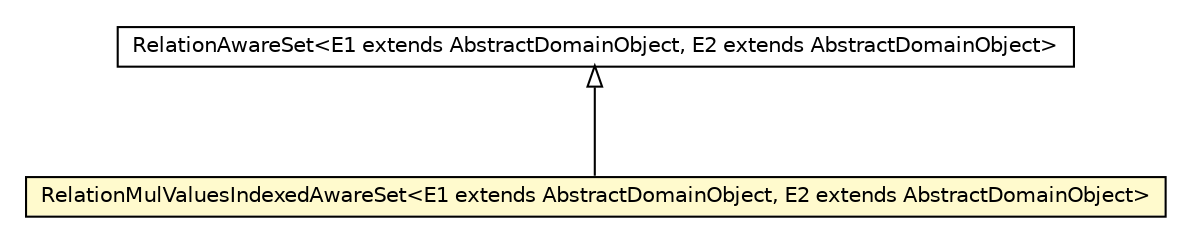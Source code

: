 #!/usr/local/bin/dot
#
# Class diagram 
# Generated by UMLGraph version 5.1 (http://www.umlgraph.org/)
#

digraph G {
	edge [fontname="Helvetica",fontsize=10,labelfontname="Helvetica",labelfontsize=10];
	node [fontname="Helvetica",fontsize=10,shape=plaintext];
	nodesep=0.25;
	ranksep=0.5;
	// pt.ist.fenixframework.dml.RelationMulValuesIndexedAwareSet<E1 extends pt.ist.fenixframework.core.AbstractDomainObject, E2 extends pt.ist.fenixframework.core.AbstractDomainObject>
	c37621 [label=<<table title="pt.ist.fenixframework.dml.RelationMulValuesIndexedAwareSet" border="0" cellborder="1" cellspacing="0" cellpadding="2" port="p" bgcolor="lemonChiffon" href="./RelationMulValuesIndexedAwareSet.html">
		<tr><td><table border="0" cellspacing="0" cellpadding="1">
<tr><td align="center" balign="center"> RelationMulValuesIndexedAwareSet&lt;E1 extends AbstractDomainObject, E2 extends AbstractDomainObject&gt; </td></tr>
		</table></td></tr>
		</table>>, fontname="Helvetica", fontcolor="black", fontsize=10.0];
	// pt.ist.fenixframework.dml.runtime.RelationAwareSet<E1 extends pt.ist.fenixframework.core.AbstractDomainObject, E2 extends pt.ist.fenixframework.core.AbstractDomainObject>
	c37658 [label=<<table title="pt.ist.fenixframework.dml.runtime.RelationAwareSet" border="0" cellborder="1" cellspacing="0" cellpadding="2" port="p" href="./runtime/RelationAwareSet.html">
		<tr><td><table border="0" cellspacing="0" cellpadding="1">
<tr><td align="center" balign="center"> RelationAwareSet&lt;E1 extends AbstractDomainObject, E2 extends AbstractDomainObject&gt; </td></tr>
		</table></td></tr>
		</table>>, fontname="Helvetica", fontcolor="black", fontsize=10.0];
	//pt.ist.fenixframework.dml.RelationMulValuesIndexedAwareSet<E1 extends pt.ist.fenixframework.core.AbstractDomainObject, E2 extends pt.ist.fenixframework.core.AbstractDomainObject> extends pt.ist.fenixframework.dml.runtime.RelationAwareSet<E1, E2>
	c37658:p -> c37621:p [dir=back,arrowtail=empty];
}

